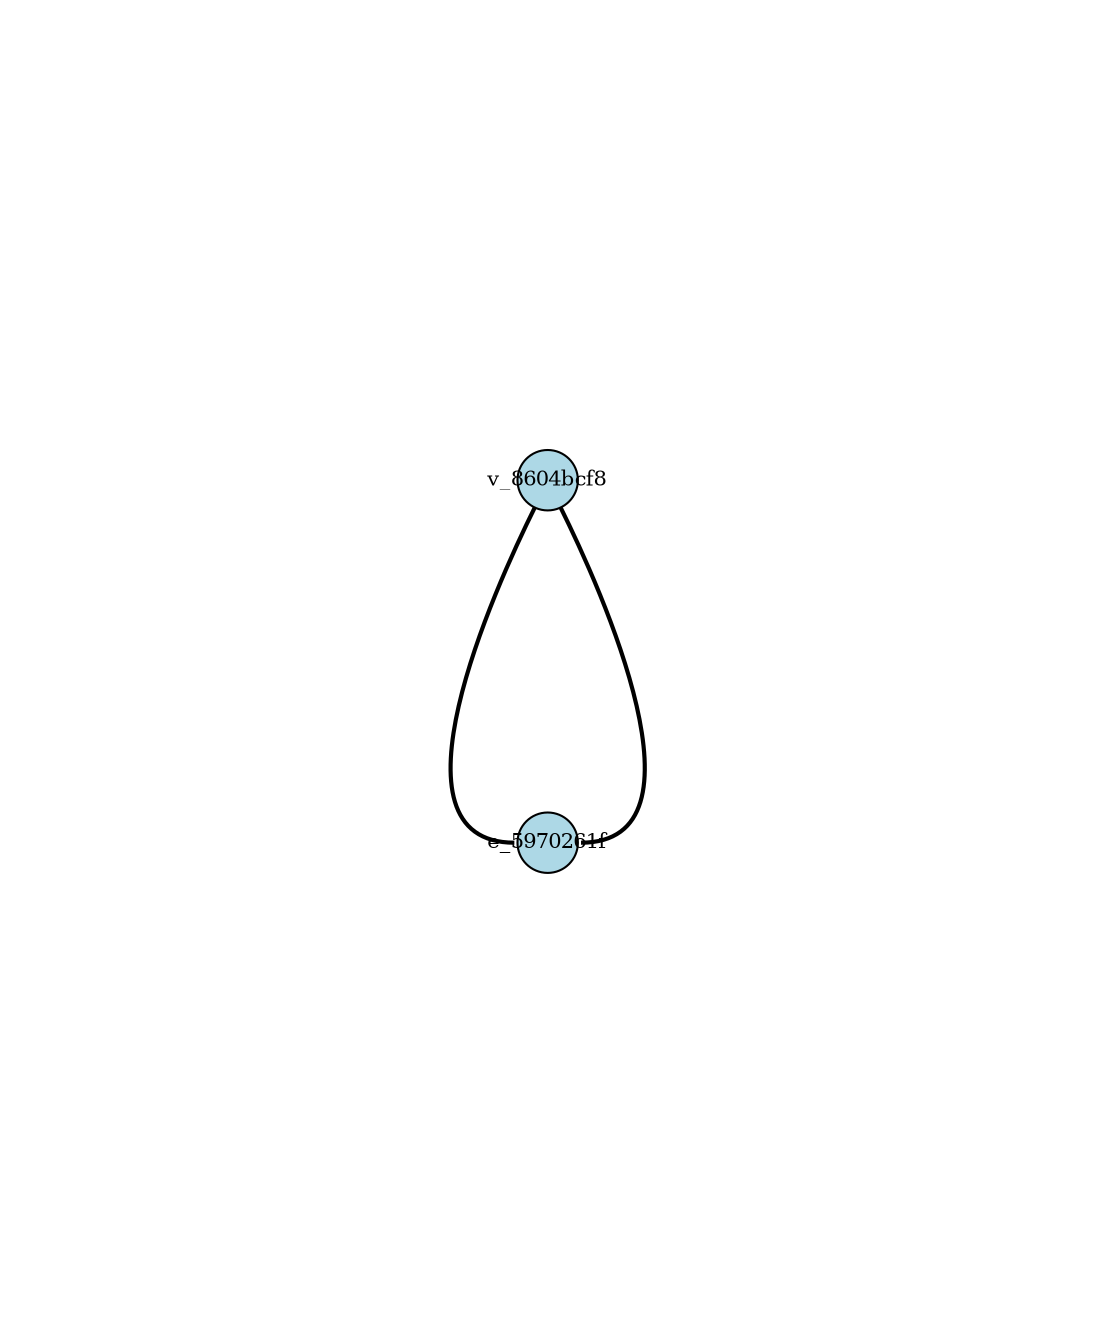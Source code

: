 graph EG {
    // ENHANCED: Dau convention layout with proper spacing
    graph [clusterrank=local, compound=true, newrank=true, rankdir=TB,
           overlap=false, splines=true, concentrate=false];
    
    // Enhanced spacing for Dau visual conventions
    node [shape=circle, width=0.4, height=0.4, fixedsize=true,
          fontsize=10, margin=0.2];
    edge [arrowhead=none, len=3.5, minlen=2.5, weight=1.0];
    
    // Spacing parameters for visual clarity (compact defaults)
    nodesep=1.2;        // Compact node separation
    ranksep=1.0;        // Compact rank separation
    margin=1.5;         // Keep graph margin modest
    pad="1.5,1.5";      // Keep padding modest
    sep="+8";           // Compact minimum separation

  
  // Default node styling with proper sizing
  node [shape=circle, style=filled, fillcolor=lightblue, fontsize=10];
  edge [fontsize=9, labeldistance=1.5, labelangle=0];

  v_8604bcf8 -- e_5970261f:w [style=bold, penwidth=2];
  v_8604bcf8 -- e_5970261f:e [style=bold, penwidth=2];

}